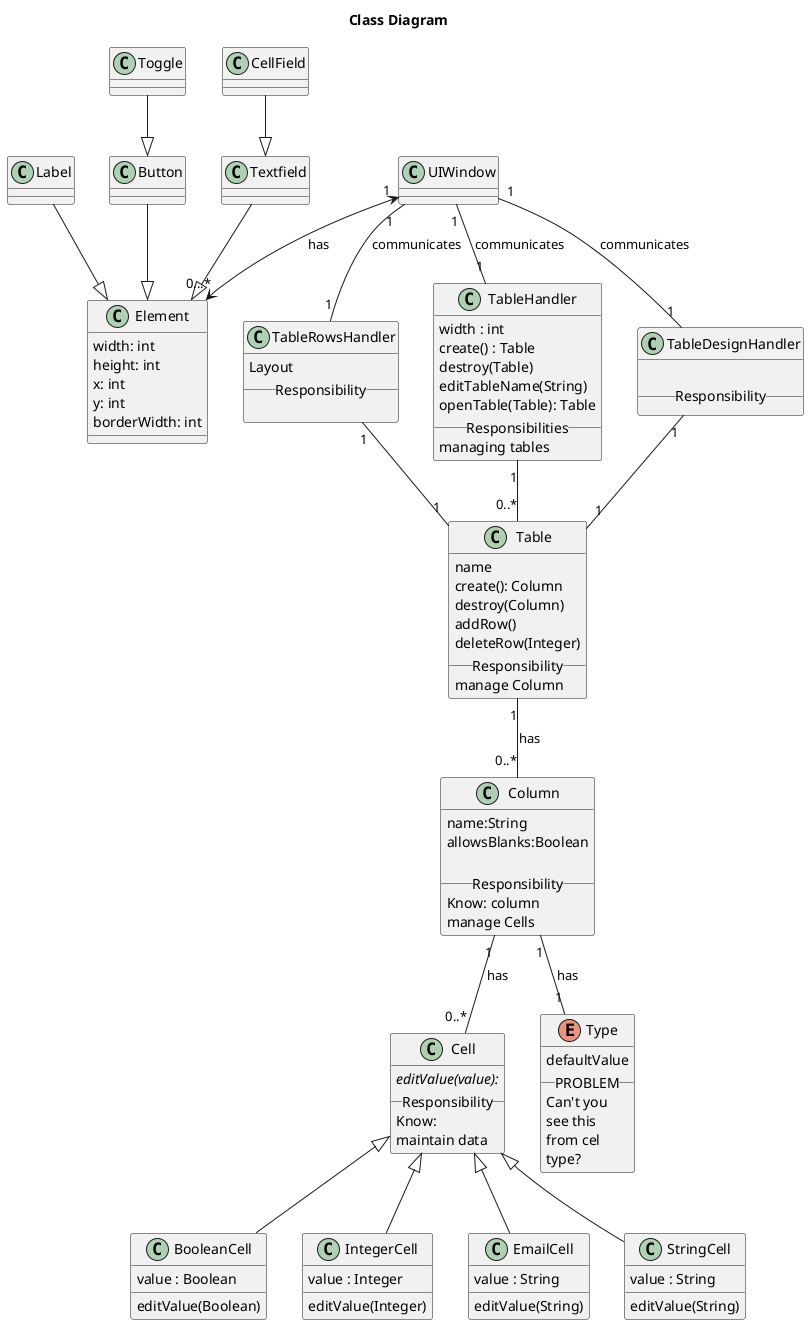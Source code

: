 @startuml
title Class Diagram

class Textfield
{
}
Textfield --|> Element

class Label
{
}
Label --|> Element

class Toggle
{
}
Toggle --|> Button
class Button
{
}
Button --|> Element

class CellField
{
}
CellField --|> Textfield

class Element
{
    width: int
    height: int
    x: int
    y: int
    borderWidth: int
}
UIWindow "1" <--> "0...*" Element: has

class UIWindow
{
}

UIWindow "1" -- "1" TableHandler:  communicates
UIWindow "1" -- "1" TableDesignHandler:  communicates
UIWindow "1" -- "1" TableRowsHandler:  communicates


class TableHandler
{
    width : int
    create() : Table
    destroy(Table)
    editTableName(String)
    openTable(Table): Table
    __Responsibilities__
    managing tables
}
TableHandler "1" -- "0..*" Table
TableDesignHandler "1" -- "1" Table
TableRowsHandler "1" -- "1" Table


class TableDesignHandler
{

__Responsibility__
}

class TableRowsHandler
{
    Layout
__Responsibility__

}

class Table{
    name
    create(): Column
    destroy(Column)
    addRow()
    deleteRow(Integer)
__Responsibility__
manage Column
}



class Cell
{
editValue(value): {abstract}
__Responsibility__
Know:
maintain data
}
Cell <|-- BooleanCell
Cell <|-- IntegerCell
Cell <|-- EmailCell
Cell <|-- StringCell

class Column
{
name:String
allowsBlanks:Boolean

__Responsibility__
Know: column
manage Cells
}
Column "1" -- "1" Type: has
Enum Type
{
    defaultValue
    __PROBLEM__
    Can't you
    see this
    from cel
    type?
}

Table "1" -- "0..*" Column: has
Column "1" -- "0..*" Cell: has

class BooleanCell
{
value : Boolean
editValue(Boolean)
}
class StringCell
{
value : String
editValue(String)
}
class EmailCell
{
value : String
editValue(String)
}
class IntegerCell
{
value : Integer
editValue(Integer)
}
@enduml
